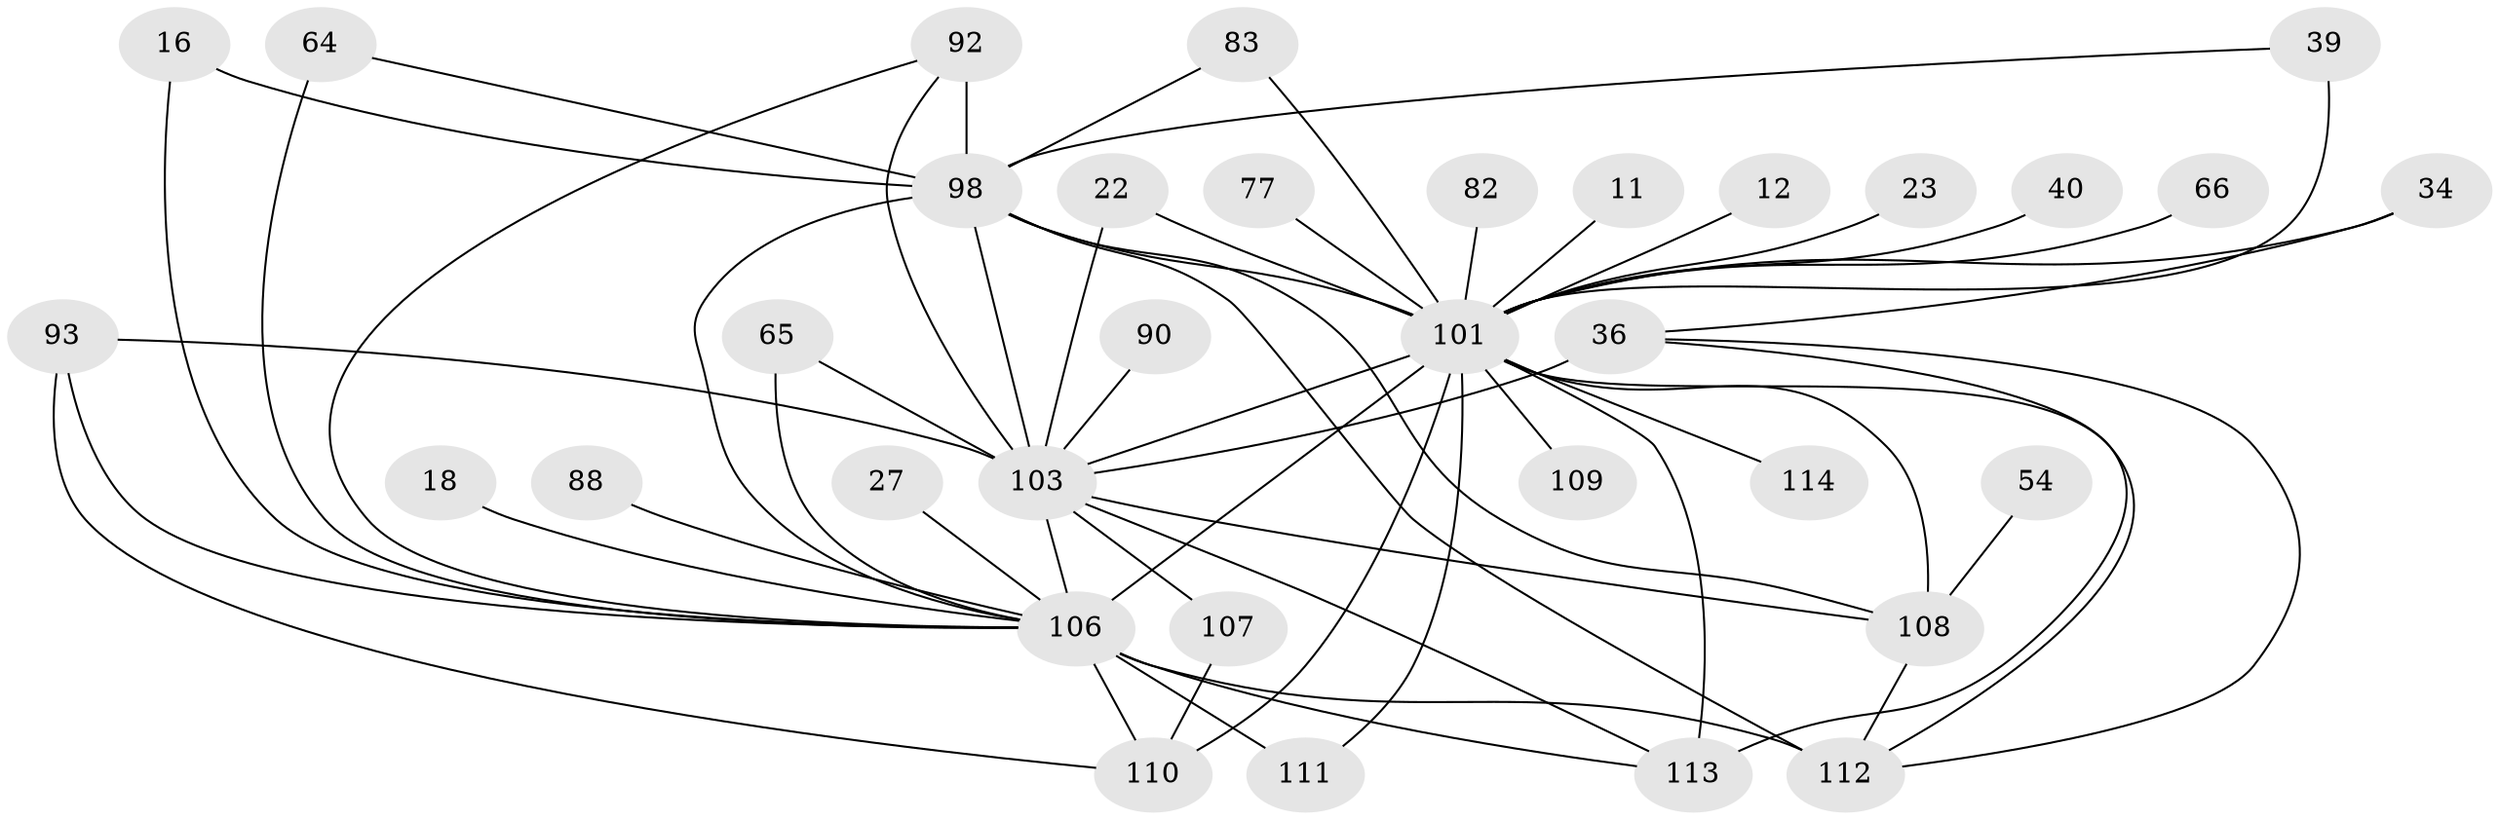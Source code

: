 // original degree distribution, {22: 0.008771929824561403, 26: 0.008771929824561403, 18: 0.017543859649122806, 17: 0.008771929824561403, 23: 0.008771929824561403, 21: 0.008771929824561403, 33: 0.008771929824561403, 15: 0.008771929824561403, 20: 0.008771929824561403, 2: 0.5789473684210527, 7: 0.017543859649122806, 6: 0.017543859649122806, 5: 0.06140350877192982, 3: 0.14035087719298245, 4: 0.07894736842105263, 8: 0.017543859649122806}
// Generated by graph-tools (version 1.1) at 2025/48/03/04/25 21:48:26]
// undirected, 34 vertices, 59 edges
graph export_dot {
graph [start="1"]
  node [color=gray90,style=filled];
  11;
  12;
  16;
  18;
  22;
  23;
  27;
  34;
  36 [super="+24"];
  39 [super="+17"];
  40 [super="+28"];
  54;
  64 [super="+62"];
  65;
  66;
  77;
  82;
  83;
  88;
  90;
  92 [super="+51+37"];
  93 [super="+76"];
  98 [super="+38+57+79+81"];
  101 [super="+86+6+69"];
  103 [super="+99+10+97"];
  106 [super="+5"];
  107;
  108 [super="+50+85+105+100"];
  109;
  110 [super="+94"];
  111 [super="+46"];
  112 [super="+73+96"];
  113 [super="+102+104+71+61+56"];
  114;
  11 -- 101;
  12 -- 101 [weight=2];
  16 -- 98;
  16 -- 106;
  18 -- 106 [weight=2];
  22 -- 103;
  22 -- 101;
  23 -- 101 [weight=2];
  27 -- 106;
  34 -- 36;
  34 -- 101;
  36 -- 103 [weight=5];
  36 -- 112;
  36 -- 113;
  39 -- 101 [weight=2];
  39 -- 98;
  40 -- 101 [weight=2];
  54 -- 108 [weight=2];
  64 -- 98;
  64 -- 106 [weight=2];
  65 -- 103;
  65 -- 106;
  66 -- 101 [weight=2];
  77 -- 101 [weight=2];
  82 -- 101 [weight=2];
  83 -- 101;
  83 -- 98;
  88 -- 106 [weight=2];
  90 -- 103 [weight=2];
  92 -- 98 [weight=3];
  92 -- 103;
  92 -- 106;
  93 -- 110;
  93 -- 106 [weight=2];
  93 -- 103 [weight=2];
  98 -- 101 [weight=16];
  98 -- 103 [weight=5];
  98 -- 112;
  98 -- 108 [weight=2];
  98 -- 106 [weight=4];
  101 -- 103 [weight=12];
  101 -- 111;
  101 -- 113 [weight=8];
  101 -- 114 [weight=2];
  101 -- 112;
  101 -- 110 [weight=4];
  101 -- 108 [weight=13];
  101 -- 106 [weight=11];
  101 -- 109;
  103 -- 107;
  103 -- 108 [weight=6];
  103 -- 113;
  103 -- 106 [weight=4];
  106 -- 110 [weight=3];
  106 -- 111 [weight=2];
  106 -- 112 [weight=4];
  106 -- 113 [weight=2];
  107 -- 110;
  108 -- 112 [weight=2];
}
